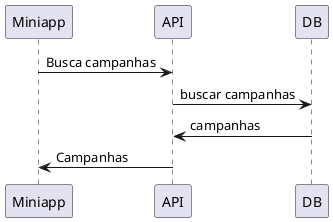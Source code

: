 @startuml
Miniapp -> API: Busca campanhas
API -> DB: buscar campanhas
DB -> API: campanhas
API -> Miniapp: Campanhas
@enduml